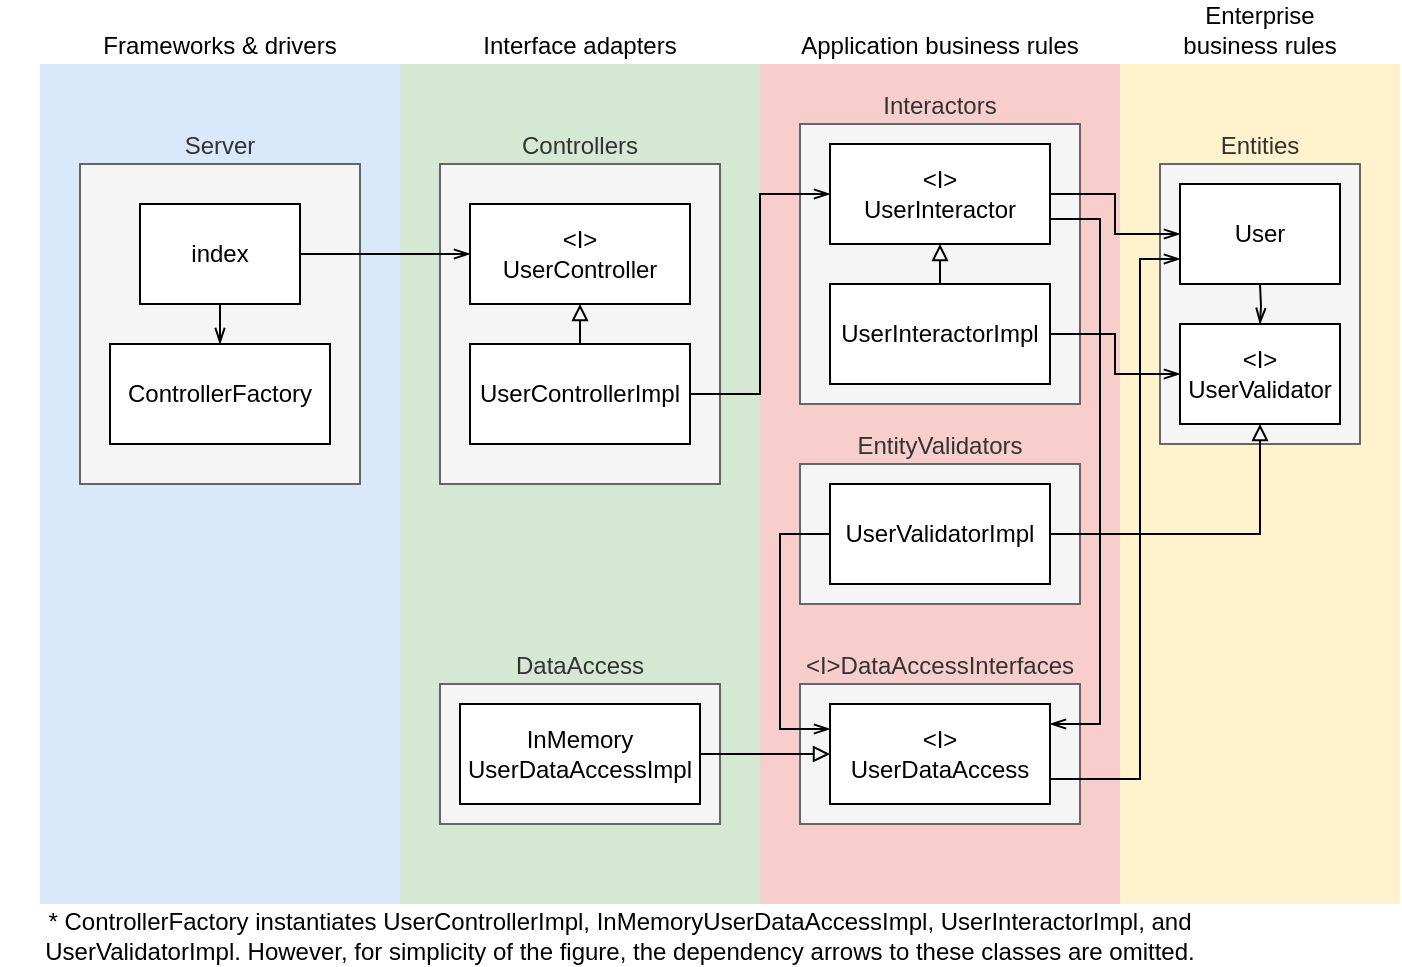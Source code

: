 <mxfile version="14.1.8" type="device"><diagram id="DdstPsgpXKZcv_8hBmhl" name="Page-1"><mxGraphModel dx="946" dy="680" grid="1" gridSize="10" guides="1" tooltips="1" connect="1" arrows="1" fold="1" page="1" pageScale="1" pageWidth="850" pageHeight="1100" math="0" shadow="0"><root><mxCell id="0"/><mxCell id="1" parent="0"/><mxCell id="oRUbvgaOrnCUonGKIPh5-39" value="Frameworks &amp;amp; drivers" style="rounded=0;whiteSpace=wrap;html=1;fillColor=#dae8fc;align=center;strokeColor=none;labelPosition=center;verticalLabelPosition=top;verticalAlign=bottom;" parent="1" vertex="1"><mxGeometry x="140" y="100" width="180" height="420" as="geometry"/></mxCell><mxCell id="oRUbvgaOrnCUonGKIPh5-40" value="Interface adapters" style="rounded=0;whiteSpace=wrap;html=1;fillColor=#d5e8d4;align=center;strokeColor=none;labelPosition=center;verticalLabelPosition=top;verticalAlign=bottom;" parent="1" vertex="1"><mxGeometry x="320" y="100" width="180" height="420" as="geometry"/></mxCell><mxCell id="oRUbvgaOrnCUonGKIPh5-41" value="Application business rules" style="rounded=0;whiteSpace=wrap;html=1;fillColor=#f8cecc;align=center;strokeColor=none;labelPosition=center;verticalLabelPosition=top;verticalAlign=bottom;" parent="1" vertex="1"><mxGeometry x="500" y="100" width="180" height="420" as="geometry"/></mxCell><mxCell id="oRUbvgaOrnCUonGKIPh5-42" value="Enterprise&lt;br&gt;business rules" style="rounded=0;whiteSpace=wrap;html=1;fillColor=#fff2cc;align=center;strokeColor=none;labelPosition=center;verticalLabelPosition=top;verticalAlign=bottom;" parent="1" vertex="1"><mxGeometry x="680" y="100" width="140" height="420" as="geometry"/></mxCell><mxCell id="oRUbvgaOrnCUonGKIPh5-28" value="Server" style="rounded=0;whiteSpace=wrap;html=1;fillColor=#f5f5f5;align=center;labelPosition=center;verticalLabelPosition=top;verticalAlign=bottom;strokeColor=#666666;fontColor=#333333;" parent="1" vertex="1"><mxGeometry x="160" y="150" width="140" height="160" as="geometry"/></mxCell><mxCell id="oRUbvgaOrnCUonGKIPh5-29" value="Controllers" style="rounded=0;whiteSpace=wrap;html=1;fillColor=#f5f5f5;align=center;labelPosition=center;verticalLabelPosition=top;verticalAlign=bottom;strokeColor=#666666;fontColor=#333333;" parent="1" vertex="1"><mxGeometry x="340" y="150" width="140" height="160" as="geometry"/></mxCell><mxCell id="oRUbvgaOrnCUonGKIPh5-30" value="DataAccess" style="rounded=0;whiteSpace=wrap;html=1;fillColor=#f5f5f5;align=center;labelPosition=center;verticalLabelPosition=top;verticalAlign=bottom;strokeColor=#666666;fontColor=#333333;" parent="1" vertex="1"><mxGeometry x="340" y="410" width="140" height="70" as="geometry"/></mxCell><mxCell id="oRUbvgaOrnCUonGKIPh5-31" value="&amp;lt;I&amp;gt;DataAccessInterfaces" style="rounded=0;whiteSpace=wrap;html=1;fillColor=#f5f5f5;align=center;labelPosition=center;verticalLabelPosition=top;verticalAlign=bottom;strokeColor=#666666;fontColor=#333333;" parent="1" vertex="1"><mxGeometry x="520" y="410" width="140" height="70" as="geometry"/></mxCell><mxCell id="oRUbvgaOrnCUonGKIPh5-34" value="EntityValidators" style="rounded=0;whiteSpace=wrap;html=1;fillColor=#f5f5f5;align=center;labelPosition=center;verticalLabelPosition=top;verticalAlign=bottom;strokeColor=#666666;fontColor=#333333;" parent="1" vertex="1"><mxGeometry x="520" y="300" width="140" height="70" as="geometry"/></mxCell><mxCell id="oRUbvgaOrnCUonGKIPh5-35" value="Interactors" style="rounded=0;whiteSpace=wrap;html=1;fillColor=#f5f5f5;align=center;labelPosition=center;verticalLabelPosition=top;verticalAlign=bottom;strokeColor=#666666;fontColor=#333333;" parent="1" vertex="1"><mxGeometry x="520" y="130" width="140" height="140" as="geometry"/></mxCell><mxCell id="oRUbvgaOrnCUonGKIPh5-36" value="Entities" style="rounded=0;whiteSpace=wrap;html=1;fillColor=#f5f5f5;align=center;labelPosition=center;verticalLabelPosition=top;verticalAlign=bottom;strokeColor=#666666;fontColor=#333333;" parent="1" vertex="1"><mxGeometry x="700" y="150" width="100" height="140" as="geometry"/></mxCell><mxCell id="oRUbvgaOrnCUonGKIPh5-1" value="User" style="rounded=0;whiteSpace=wrap;html=1;" parent="1" vertex="1"><mxGeometry x="710" y="160" width="80" height="50" as="geometry"/></mxCell><mxCell id="oRUbvgaOrnCUonGKIPh5-2" value="&amp;lt;I&amp;gt;&lt;br&gt;UserValidator" style="rounded=0;whiteSpace=wrap;html=1;" parent="1" vertex="1"><mxGeometry x="710" y="230" width="80" height="50" as="geometry"/></mxCell><mxCell id="oRUbvgaOrnCUonGKIPh5-3" value="&amp;lt;I&amp;gt;&lt;br&gt;UserDataAccess" style="rounded=0;whiteSpace=wrap;html=1;" parent="1" vertex="1"><mxGeometry x="535" y="420" width="110" height="50" as="geometry"/></mxCell><mxCell id="oRUbvgaOrnCUonGKIPh5-4" value="&amp;lt;I&amp;gt;&lt;br&gt;UserInteractor" style="rounded=0;whiteSpace=wrap;html=1;" parent="1" vertex="1"><mxGeometry x="535" y="140" width="110" height="50" as="geometry"/></mxCell><mxCell id="oRUbvgaOrnCUonGKIPh5-5" value="&amp;lt;I&amp;gt;&lt;br&gt;UserController" style="rounded=0;whiteSpace=wrap;html=1;" parent="1" vertex="1"><mxGeometry x="355" y="170" width="110" height="50" as="geometry"/></mxCell><mxCell id="oRUbvgaOrnCUonGKIPh5-6" value="UserValidatorImpl" style="rounded=0;whiteSpace=wrap;html=1;" parent="1" vertex="1"><mxGeometry x="535" y="310" width="110" height="50" as="geometry"/></mxCell><mxCell id="oRUbvgaOrnCUonGKIPh5-7" value="UserInteractorImpl" style="rounded=0;whiteSpace=wrap;html=1;" parent="1" vertex="1"><mxGeometry x="535" y="210" width="110" height="50" as="geometry"/></mxCell><mxCell id="oRUbvgaOrnCUonGKIPh5-8" value="UserControllerImpl" style="rounded=0;whiteSpace=wrap;html=1;" parent="1" vertex="1"><mxGeometry x="355" y="240" width="110" height="50" as="geometry"/></mxCell><mxCell id="oRUbvgaOrnCUonGKIPh5-9" value="InMemory&lt;br&gt;UserDataAccessImpl" style="rounded=0;whiteSpace=wrap;html=1;" parent="1" vertex="1"><mxGeometry x="350" y="420" width="120" height="50" as="geometry"/></mxCell><mxCell id="oRUbvgaOrnCUonGKIPh5-10" value="index" style="rounded=0;whiteSpace=wrap;html=1;" parent="1" vertex="1"><mxGeometry x="190" y="170" width="80" height="50" as="geometry"/></mxCell><mxCell id="oRUbvgaOrnCUonGKIPh5-11" value="ControllerFactory" style="rounded=0;whiteSpace=wrap;html=1;" parent="1" vertex="1"><mxGeometry x="175" y="240" width="110" height="50" as="geometry"/></mxCell><mxCell id="oRUbvgaOrnCUonGKIPh5-12" value="" style="endArrow=openThin;html=1;entryX=0;entryY=0.5;entryDx=0;entryDy=0;exitX=1;exitY=0.5;exitDx=0;exitDy=0;edgeStyle=orthogonalEdgeStyle;rounded=0;endFill=0;" parent="1" source="oRUbvgaOrnCUonGKIPh5-4" target="oRUbvgaOrnCUonGKIPh5-1" edge="1"><mxGeometry width="50" height="50" relative="1" as="geometry"><mxPoint x="350" y="380" as="sourcePoint"/><mxPoint x="400" y="330" as="targetPoint"/></mxGeometry></mxCell><mxCell id="oRUbvgaOrnCUonGKIPh5-13" value="" style="endArrow=openThin;html=1;entryX=0.5;entryY=0;entryDx=0;entryDy=0;edgeStyle=orthogonalEdgeStyle;rounded=0;endFill=0;" parent="1" target="oRUbvgaOrnCUonGKIPh5-2" edge="1"><mxGeometry width="50" height="50" relative="1" as="geometry"><mxPoint x="750" y="210" as="sourcePoint"/><mxPoint x="720" y="195" as="targetPoint"/></mxGeometry></mxCell><mxCell id="oRUbvgaOrnCUonGKIPh5-14" value="" style="endArrow=block;html=1;entryX=0.5;entryY=1;entryDx=0;entryDy=0;exitX=1;exitY=0.5;exitDx=0;exitDy=0;edgeStyle=orthogonalEdgeStyle;rounded=0;endFill=0;" parent="1" source="oRUbvgaOrnCUonGKIPh5-6" target="oRUbvgaOrnCUonGKIPh5-2" edge="1"><mxGeometry width="50" height="50" relative="1" as="geometry"><mxPoint x="655" y="175" as="sourcePoint"/><mxPoint x="700" y="195" as="targetPoint"/></mxGeometry></mxCell><mxCell id="oRUbvgaOrnCUonGKIPh5-15" value="" style="endArrow=block;html=1;entryX=0.5;entryY=1;entryDx=0;entryDy=0;exitX=0.5;exitY=0;exitDx=0;exitDy=0;edgeStyle=orthogonalEdgeStyle;rounded=0;endFill=0;" parent="1" source="oRUbvgaOrnCUonGKIPh5-7" target="oRUbvgaOrnCUonGKIPh5-4" edge="1"><mxGeometry width="50" height="50" relative="1" as="geometry"><mxPoint x="665" y="185" as="sourcePoint"/><mxPoint x="710" y="205" as="targetPoint"/></mxGeometry></mxCell><mxCell id="oRUbvgaOrnCUonGKIPh5-17" value="" style="endArrow=openThin;html=1;exitX=1;exitY=0.75;exitDx=0;exitDy=0;edgeStyle=orthogonalEdgeStyle;rounded=0;endFill=0;" parent="1" source="oRUbvgaOrnCUonGKIPh5-4" edge="1"><mxGeometry width="50" height="50" relative="1" as="geometry"><mxPoint x="600" y="360" as="sourcePoint"/><mxPoint x="645" y="430" as="targetPoint"/><Array as="points"><mxPoint x="670" y="178"/><mxPoint x="670" y="430"/><mxPoint x="645" y="430"/></Array></mxGeometry></mxCell><mxCell id="oRUbvgaOrnCUonGKIPh5-18" value="" style="endArrow=block;html=1;exitX=1;exitY=0.5;exitDx=0;exitDy=0;edgeStyle=orthogonalEdgeStyle;rounded=0;endFill=0;entryX=0;entryY=0.5;entryDx=0;entryDy=0;" parent="1" source="oRUbvgaOrnCUonGKIPh5-9" target="oRUbvgaOrnCUonGKIPh5-3" edge="1"><mxGeometry width="50" height="50" relative="1" as="geometry"><mxPoint x="655" y="375" as="sourcePoint"/><mxPoint x="540" y="445" as="targetPoint"/></mxGeometry></mxCell><mxCell id="oRUbvgaOrnCUonGKIPh5-19" value="" style="endArrow=openThin;html=1;entryX=0;entryY=0.5;entryDx=0;entryDy=0;exitX=1;exitY=0.5;exitDx=0;exitDy=0;edgeStyle=orthogonalEdgeStyle;rounded=0;endFill=0;" parent="1" source="oRUbvgaOrnCUonGKIPh5-8" target="oRUbvgaOrnCUonGKIPh5-4" edge="1"><mxGeometry width="50" height="50" relative="1" as="geometry"><mxPoint x="655" y="175" as="sourcePoint"/><mxPoint x="700" y="195" as="targetPoint"/></mxGeometry></mxCell><mxCell id="oRUbvgaOrnCUonGKIPh5-21" value="" style="endArrow=block;html=1;exitX=0.5;exitY=0;exitDx=0;exitDy=0;edgeStyle=orthogonalEdgeStyle;rounded=0;endFill=0;entryX=0.5;entryY=1;entryDx=0;entryDy=0;" parent="1" source="oRUbvgaOrnCUonGKIPh5-8" target="oRUbvgaOrnCUonGKIPh5-5" edge="1"><mxGeometry width="50" height="50" relative="1" as="geometry"><mxPoint x="485" y="415" as="sourcePoint"/><mxPoint x="530" y="415" as="targetPoint"/></mxGeometry></mxCell><mxCell id="oRUbvgaOrnCUonGKIPh5-24" value="" style="endArrow=openThin;html=1;exitX=1;exitY=0.5;exitDx=0;exitDy=0;edgeStyle=orthogonalEdgeStyle;rounded=0;endFill=0;entryX=0;entryY=0.5;entryDx=0;entryDy=0;" parent="1" source="oRUbvgaOrnCUonGKIPh5-10" target="oRUbvgaOrnCUonGKIPh5-5" edge="1"><mxGeometry width="50" height="50" relative="1" as="geometry"><mxPoint x="475" y="275" as="sourcePoint"/><mxPoint x="360" y="195" as="targetPoint"/></mxGeometry></mxCell><mxCell id="oRUbvgaOrnCUonGKIPh5-25" value="" style="endArrow=openThin;html=1;exitX=0.5;exitY=1;exitDx=0;exitDy=0;edgeStyle=orthogonalEdgeStyle;rounded=0;endFill=0;entryX=0.5;entryY=0;entryDx=0;entryDy=0;" parent="1" source="oRUbvgaOrnCUonGKIPh5-10" target="oRUbvgaOrnCUonGKIPh5-11" edge="1"><mxGeometry width="50" height="50" relative="1" as="geometry"><mxPoint x="280" y="205" as="sourcePoint"/><mxPoint x="365" y="205" as="targetPoint"/></mxGeometry></mxCell><mxCell id="oRUbvgaOrnCUonGKIPh5-44" value="" style="endArrow=openThin;html=1;entryX=0;entryY=0.25;entryDx=0;entryDy=0;exitX=0;exitY=0.5;exitDx=0;exitDy=0;edgeStyle=orthogonalEdgeStyle;rounded=0;endFill=0;" parent="1" source="oRUbvgaOrnCUonGKIPh5-6" target="oRUbvgaOrnCUonGKIPh5-3" edge="1"><mxGeometry width="50" height="50" relative="1" as="geometry"><mxPoint x="480" y="275" as="sourcePoint"/><mxPoint x="545" y="175" as="targetPoint"/><Array as="points"><mxPoint x="510" y="335"/><mxPoint x="510" y="433"/></Array></mxGeometry></mxCell><mxCell id="oRUbvgaOrnCUonGKIPh5-45" value="" style="endArrow=openThin;html=1;entryX=0;entryY=0.75;entryDx=0;entryDy=0;exitX=1;exitY=0.75;exitDx=0;exitDy=0;edgeStyle=orthogonalEdgeStyle;rounded=0;endFill=0;" parent="1" source="oRUbvgaOrnCUonGKIPh5-3" target="oRUbvgaOrnCUonGKIPh5-1" edge="1"><mxGeometry width="50" height="50" relative="1" as="geometry"><mxPoint x="655" y="175" as="sourcePoint"/><mxPoint x="720" y="195" as="targetPoint"/><Array as="points"><mxPoint x="690" y="458"/><mxPoint x="690" y="198"/></Array></mxGeometry></mxCell><mxCell id="oRUbvgaOrnCUonGKIPh5-46" value="* ControllerFactory instantiates UserControllerImpl, InMemoryUserDataAccessImpl, UserInteractorImpl, and UserValidatorImpl. However, for simplicity of the figure, the dependency arrows to these classes are omitted." style="text;html=1;strokeColor=none;fillColor=none;align=center;verticalAlign=middle;whiteSpace=wrap;rounded=0;" parent="1" vertex="1"><mxGeometry x="120" y="526" width="620" height="20" as="geometry"/></mxCell><mxCell id="zZpzTr1JzmvKc2eMajeX-1" value="" style="endArrow=openThin;html=1;entryX=0;entryY=0.5;entryDx=0;entryDy=0;exitX=1;exitY=0.5;exitDx=0;exitDy=0;edgeStyle=orthogonalEdgeStyle;rounded=0;endFill=0;" edge="1" parent="1" source="oRUbvgaOrnCUonGKIPh5-7" target="oRUbvgaOrnCUonGKIPh5-2"><mxGeometry width="50" height="50" relative="1" as="geometry"><mxPoint x="655" y="175" as="sourcePoint"/><mxPoint x="720" y="195" as="targetPoint"/></mxGeometry></mxCell></root></mxGraphModel></diagram></mxfile>